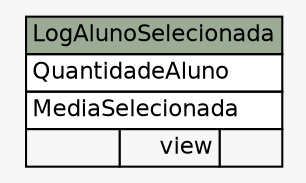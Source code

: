 // dot 2.36.0 on Linux 3.13.0-24-generic
// SchemaSpy rev 590
digraph "LogAlunoSelecionada" {
  graph [
    rankdir="RL"
    bgcolor="#f7f7f7"
    nodesep="0.18"
    ranksep="0.46"
    fontname="Helvetica"
    fontsize="11"
  ];
  node [
    fontname="Helvetica"
    fontsize="11"
    shape="plaintext"
  ];
  edge [
    arrowsize="0.8"
  ];
  "LogAlunoSelecionada" [
    label=<
    <TABLE BORDER="0" CELLBORDER="1" CELLSPACING="0" BGCOLOR="#ffffff">
      <TR><TD COLSPAN="3" BGCOLOR="#9bab96" ALIGN="CENTER">LogAlunoSelecionada</TD></TR>
      <TR><TD PORT="QuantidadeAluno" COLSPAN="3" ALIGN="LEFT">QuantidadeAluno</TD></TR>
      <TR><TD PORT="MediaSelecionada" COLSPAN="3" ALIGN="LEFT">MediaSelecionada</TD></TR>
      <TR><TD ALIGN="LEFT" BGCOLOR="#f7f7f7">  </TD><TD ALIGN="RIGHT" BGCOLOR="#f7f7f7">view</TD><TD ALIGN="RIGHT" BGCOLOR="#f7f7f7">  </TD></TR>
    </TABLE>>
    URL="tables/LogAlunoSelecionada.html"
    tooltip="LogAlunoSelecionada"
  ];
}
